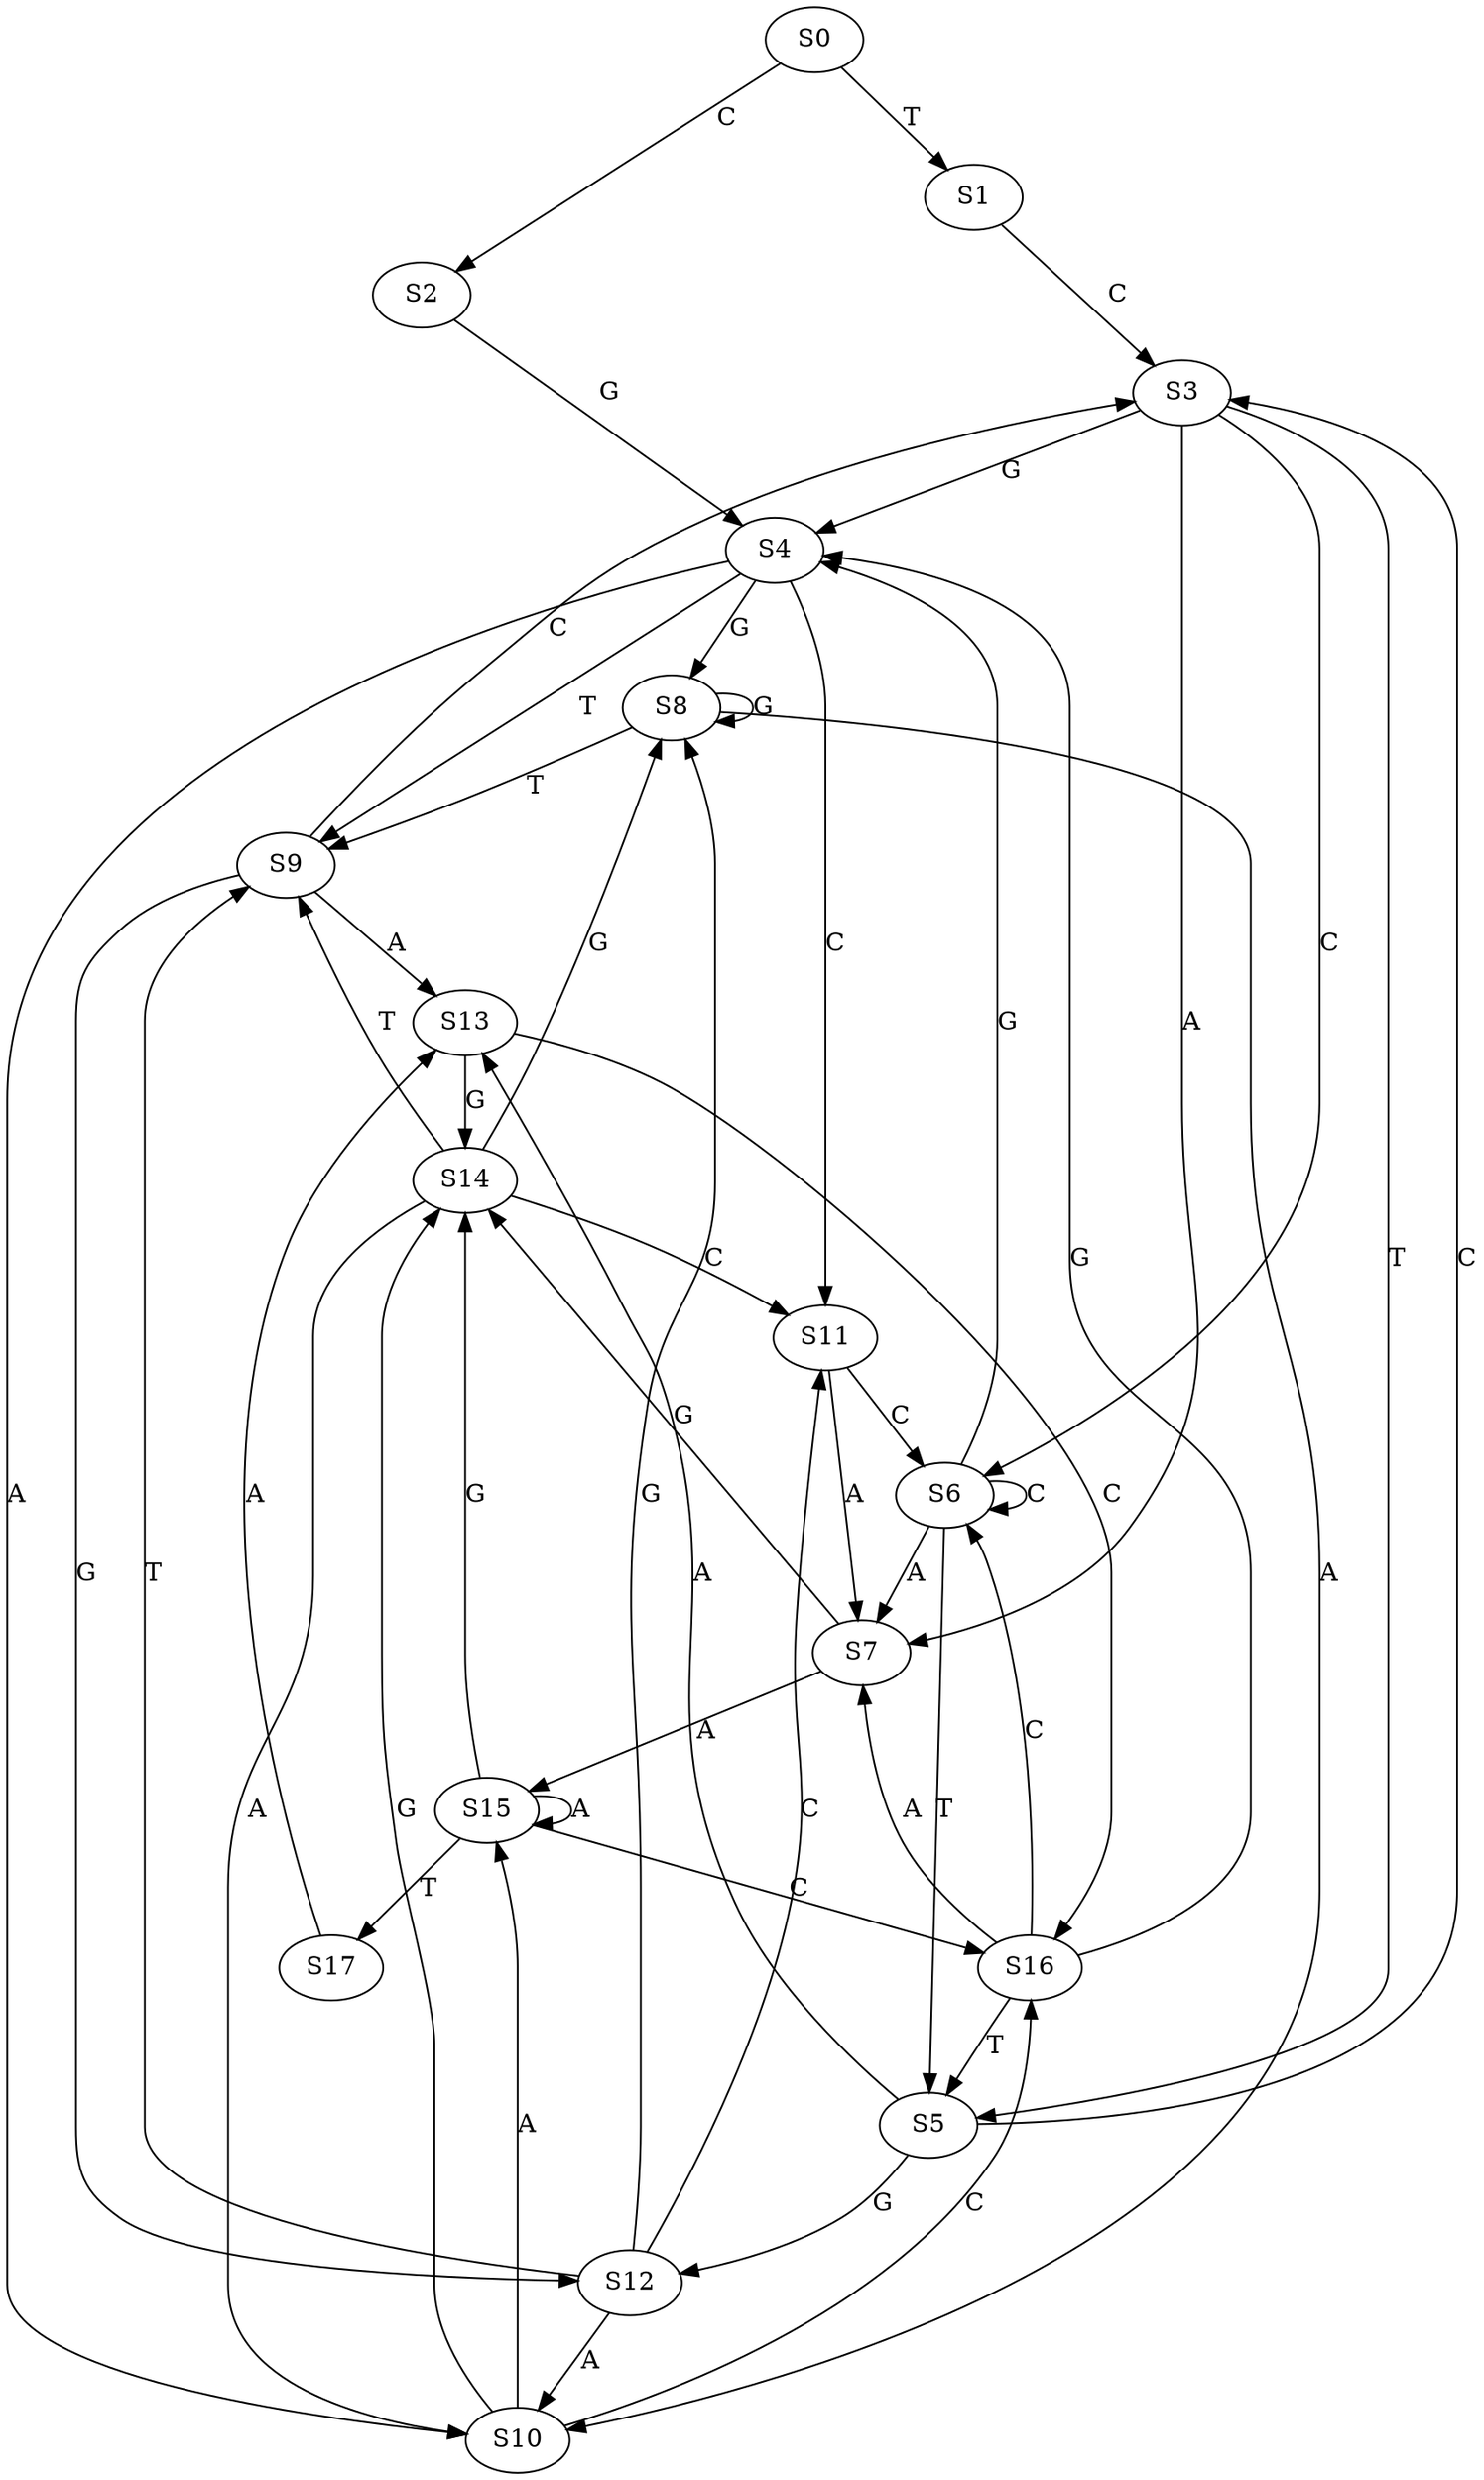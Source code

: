 strict digraph  {
	S0 -> S1 [ label = T ];
	S0 -> S2 [ label = C ];
	S1 -> S3 [ label = C ];
	S2 -> S4 [ label = G ];
	S3 -> S5 [ label = T ];
	S3 -> S4 [ label = G ];
	S3 -> S6 [ label = C ];
	S3 -> S7 [ label = A ];
	S4 -> S8 [ label = G ];
	S4 -> S9 [ label = T ];
	S4 -> S10 [ label = A ];
	S4 -> S11 [ label = C ];
	S5 -> S12 [ label = G ];
	S5 -> S3 [ label = C ];
	S5 -> S13 [ label = A ];
	S6 -> S4 [ label = G ];
	S6 -> S6 [ label = C ];
	S6 -> S7 [ label = A ];
	S6 -> S5 [ label = T ];
	S7 -> S14 [ label = G ];
	S7 -> S15 [ label = A ];
	S8 -> S10 [ label = A ];
	S8 -> S9 [ label = T ];
	S8 -> S8 [ label = G ];
	S9 -> S13 [ label = A ];
	S9 -> S3 [ label = C ];
	S9 -> S12 [ label = G ];
	S10 -> S14 [ label = G ];
	S10 -> S15 [ label = A ];
	S10 -> S16 [ label = C ];
	S11 -> S6 [ label = C ];
	S11 -> S7 [ label = A ];
	S12 -> S10 [ label = A ];
	S12 -> S9 [ label = T ];
	S12 -> S8 [ label = G ];
	S12 -> S11 [ label = C ];
	S13 -> S14 [ label = G ];
	S13 -> S16 [ label = C ];
	S14 -> S9 [ label = T ];
	S14 -> S8 [ label = G ];
	S14 -> S10 [ label = A ];
	S14 -> S11 [ label = C ];
	S15 -> S17 [ label = T ];
	S15 -> S16 [ label = C ];
	S15 -> S14 [ label = G ];
	S15 -> S15 [ label = A ];
	S16 -> S7 [ label = A ];
	S16 -> S6 [ label = C ];
	S16 -> S5 [ label = T ];
	S16 -> S4 [ label = G ];
	S17 -> S13 [ label = A ];
}
